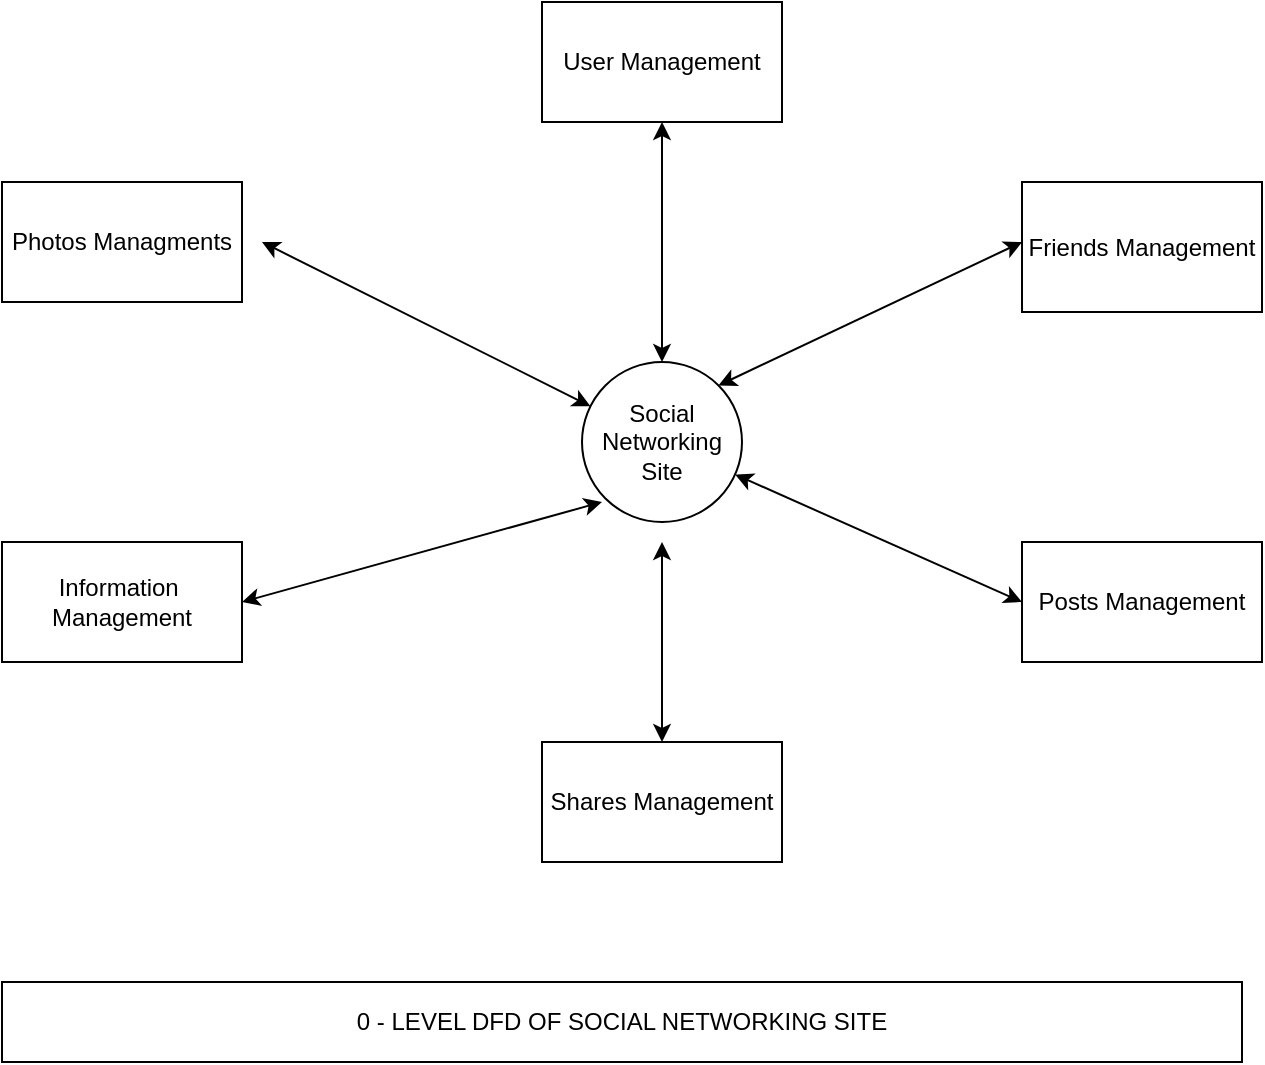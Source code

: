 <mxfile version="14.7.3" type="github">
  <diagram id="cl7Rv09ELHTBnxs2crCD" name="Page-1">
    <mxGraphModel dx="868" dy="425" grid="1" gridSize="10" guides="1" tooltips="1" connect="1" arrows="1" fold="1" page="1" pageScale="1" pageWidth="827" pageHeight="1169" math="0" shadow="0">
      <root>
        <mxCell id="0" />
        <mxCell id="1" parent="0" />
        <mxCell id="tu9RHGVKvw79-n7aitHe-1" value="Social&lt;br&gt;Networking Site" style="ellipse;whiteSpace=wrap;html=1;aspect=fixed;" parent="1" vertex="1">
          <mxGeometry x="410" y="290" width="80" height="80" as="geometry" />
        </mxCell>
        <mxCell id="tu9RHGVKvw79-n7aitHe-14" value="User Management" style="rounded=0;whiteSpace=wrap;html=1;" parent="1" vertex="1">
          <mxGeometry x="390" y="110" width="120" height="60" as="geometry" />
        </mxCell>
        <mxCell id="tu9RHGVKvw79-n7aitHe-15" value="Shares Management" style="rounded=0;whiteSpace=wrap;html=1;" parent="1" vertex="1">
          <mxGeometry x="390" y="480" width="120" height="60" as="geometry" />
        </mxCell>
        <mxCell id="tu9RHGVKvw79-n7aitHe-16" value="Photos Managments" style="rounded=0;whiteSpace=wrap;html=1;" parent="1" vertex="1">
          <mxGeometry x="120" y="200" width="120" height="60" as="geometry" />
        </mxCell>
        <mxCell id="tu9RHGVKvw79-n7aitHe-17" value="Friends Management" style="rounded=0;whiteSpace=wrap;html=1;" parent="1" vertex="1">
          <mxGeometry x="630" y="200" width="120" height="65" as="geometry" />
        </mxCell>
        <mxCell id="tu9RHGVKvw79-n7aitHe-18" value="Information&amp;nbsp; Management" style="rounded=0;whiteSpace=wrap;html=1;" parent="1" vertex="1">
          <mxGeometry x="120" y="380" width="120" height="60" as="geometry" />
        </mxCell>
        <mxCell id="tu9RHGVKvw79-n7aitHe-19" value="Posts Management" style="rounded=0;whiteSpace=wrap;html=1;" parent="1" vertex="1">
          <mxGeometry x="630" y="380" width="120" height="60" as="geometry" />
        </mxCell>
        <mxCell id="tu9RHGVKvw79-n7aitHe-26" value="" style="endArrow=classic;startArrow=classic;html=1;exitX=1;exitY=0.5;exitDx=0;exitDy=0;" parent="1" source="tu9RHGVKvw79-n7aitHe-18" edge="1">
          <mxGeometry width="50" height="50" relative="1" as="geometry">
            <mxPoint x="390" y="400" as="sourcePoint" />
            <mxPoint x="420" y="360" as="targetPoint" />
          </mxGeometry>
        </mxCell>
        <mxCell id="tu9RHGVKvw79-n7aitHe-29" value="" style="endArrow=classic;startArrow=classic;html=1;entryX=0;entryY=0.5;entryDx=0;entryDy=0;" parent="1" source="tu9RHGVKvw79-n7aitHe-1" target="tu9RHGVKvw79-n7aitHe-19" edge="1">
          <mxGeometry width="50" height="50" relative="1" as="geometry">
            <mxPoint x="390" y="400" as="sourcePoint" />
            <mxPoint x="440" y="350" as="targetPoint" />
          </mxGeometry>
        </mxCell>
        <mxCell id="3rE6-i3br7iXVeLIr3j0-4" value="" style="endArrow=classic;startArrow=classic;html=1;exitX=0.5;exitY=0;exitDx=0;exitDy=0;" edge="1" parent="1" source="tu9RHGVKvw79-n7aitHe-15">
          <mxGeometry width="50" height="50" relative="1" as="geometry">
            <mxPoint x="425" y="450" as="sourcePoint" />
            <mxPoint x="450" y="380" as="targetPoint" />
          </mxGeometry>
        </mxCell>
        <mxCell id="3rE6-i3br7iXVeLIr3j0-9" value="" style="endArrow=classic;startArrow=classic;html=1;" edge="1" parent="1" target="tu9RHGVKvw79-n7aitHe-1">
          <mxGeometry width="50" height="50" relative="1" as="geometry">
            <mxPoint x="250" y="230" as="sourcePoint" />
            <mxPoint x="380" y="330" as="targetPoint" />
          </mxGeometry>
        </mxCell>
        <mxCell id="3rE6-i3br7iXVeLIr3j0-10" value="" style="endArrow=classic;startArrow=classic;html=1;exitX=1;exitY=0;exitDx=0;exitDy=0;entryX=0;entryY=0.462;entryDx=0;entryDy=0;entryPerimeter=0;" edge="1" parent="1" source="tu9RHGVKvw79-n7aitHe-1" target="tu9RHGVKvw79-n7aitHe-17">
          <mxGeometry width="50" height="50" relative="1" as="geometry">
            <mxPoint x="560" y="290" as="sourcePoint" />
            <mxPoint x="620" y="230" as="targetPoint" />
          </mxGeometry>
        </mxCell>
        <mxCell id="3rE6-i3br7iXVeLIr3j0-13" value="" style="endArrow=classic;startArrow=classic;html=1;exitX=0.5;exitY=0;exitDx=0;exitDy=0;" edge="1" parent="1" source="tu9RHGVKvw79-n7aitHe-1" target="tu9RHGVKvw79-n7aitHe-14">
          <mxGeometry width="50" height="50" relative="1" as="geometry">
            <mxPoint x="330" y="380" as="sourcePoint" />
            <mxPoint x="380" y="330" as="targetPoint" />
          </mxGeometry>
        </mxCell>
        <mxCell id="3rE6-i3br7iXVeLIr3j0-15" value="0 - LEVEL DFD OF SOCIAL NETWORKING SITE" style="rounded=0;whiteSpace=wrap;html=1;" vertex="1" parent="1">
          <mxGeometry x="120" y="600" width="620" height="40" as="geometry" />
        </mxCell>
      </root>
    </mxGraphModel>
  </diagram>
</mxfile>
